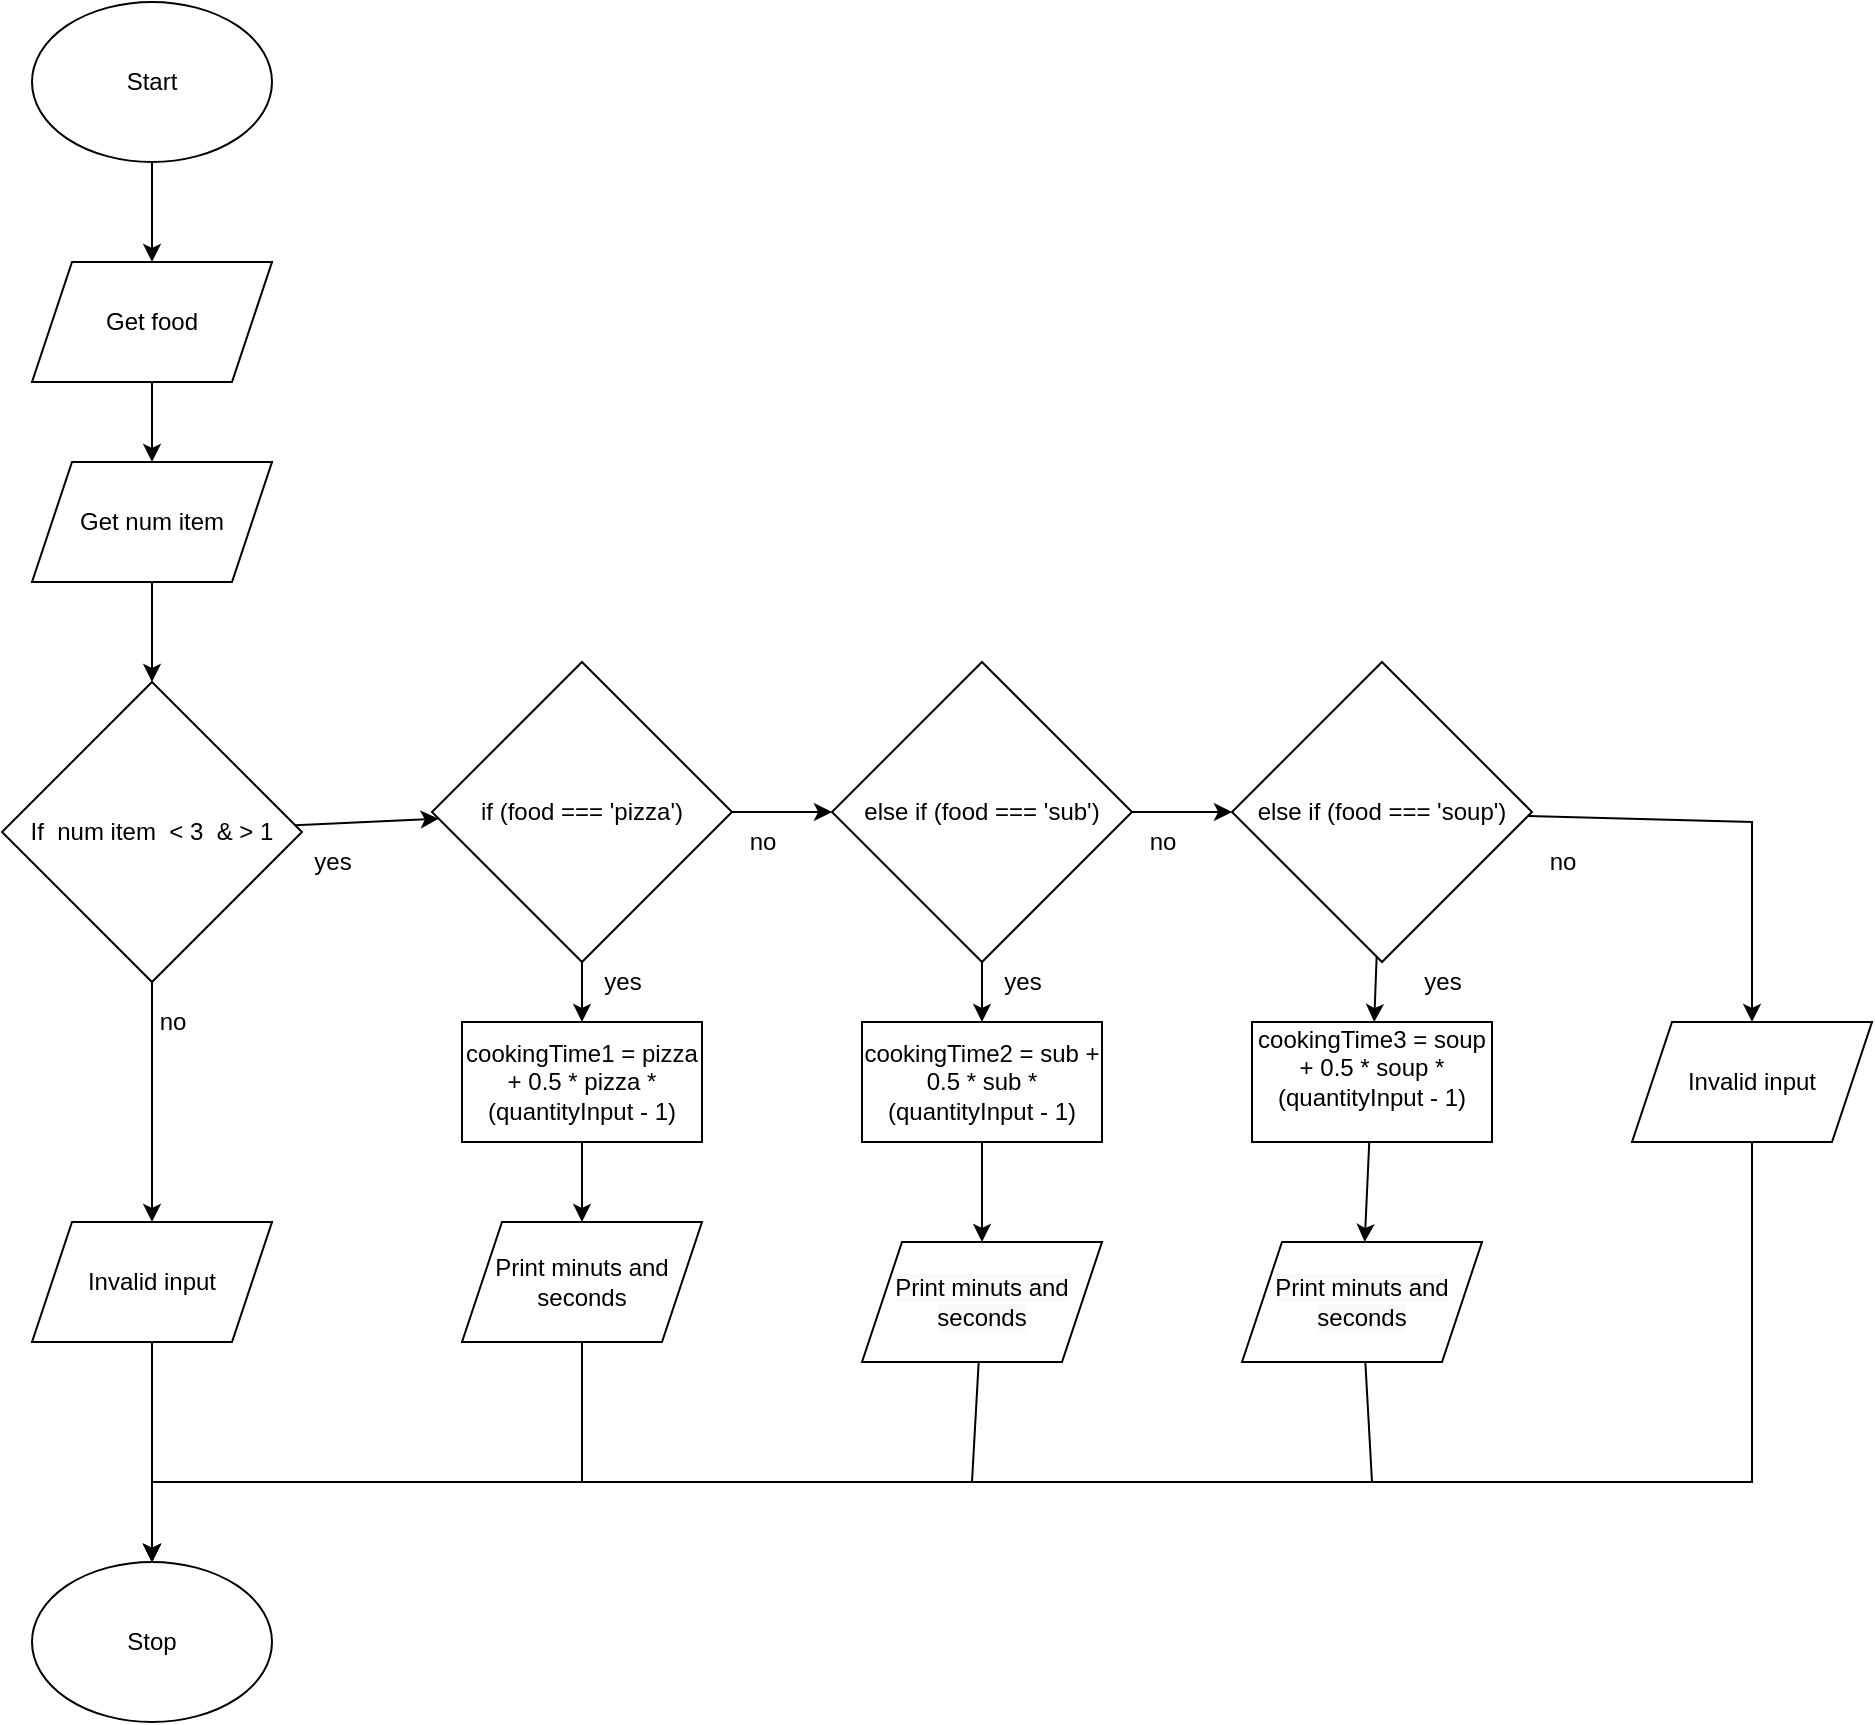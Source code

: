 <mxfile>
    <diagram id="FPwjY0aQeW3K4zonFg4a" name="Page-1">
        <mxGraphModel dx="723" dy="1804" grid="1" gridSize="10" guides="1" tooltips="1" connect="1" arrows="1" fold="1" page="1" pageScale="1" pageWidth="827" pageHeight="1169" math="0" shadow="0">
            <root>
                <mxCell id="0"/>
                <mxCell id="1" parent="0"/>
                <mxCell id="2" value="Stop" style="ellipse;whiteSpace=wrap;html=1;" vertex="1" parent="1">
                    <mxGeometry x="160" y="570" width="120" height="80" as="geometry"/>
                </mxCell>
                <mxCell id="27" value="" style="edgeStyle=none;html=1;" edge="1" parent="1" source="3" target="5">
                    <mxGeometry relative="1" as="geometry"/>
                </mxCell>
                <mxCell id="3" value="Start" style="ellipse;whiteSpace=wrap;html=1;" vertex="1" parent="1">
                    <mxGeometry x="160" y="-210" width="120" height="80" as="geometry"/>
                </mxCell>
                <mxCell id="29" value="" style="edgeStyle=none;html=1;" edge="1" parent="1" source="4" target="6">
                    <mxGeometry relative="1" as="geometry"/>
                </mxCell>
                <mxCell id="4" value="Get num item" style="shape=parallelogram;perimeter=parallelogramPerimeter;whiteSpace=wrap;html=1;fixedSize=1;" vertex="1" parent="1">
                    <mxGeometry x="160" y="20" width="120" height="60" as="geometry"/>
                </mxCell>
                <mxCell id="28" value="" style="edgeStyle=none;html=1;" edge="1" parent="1" source="5" target="4">
                    <mxGeometry relative="1" as="geometry"/>
                </mxCell>
                <mxCell id="5" value="Get food" style="shape=parallelogram;perimeter=parallelogramPerimeter;whiteSpace=wrap;html=1;fixedSize=1;" vertex="1" parent="1">
                    <mxGeometry x="160" y="-80" width="120" height="60" as="geometry"/>
                </mxCell>
                <mxCell id="30" value="" style="edgeStyle=none;html=1;" edge="1" parent="1" source="6" target="9">
                    <mxGeometry relative="1" as="geometry"/>
                </mxCell>
                <mxCell id="39" value="" style="edgeStyle=none;rounded=0;html=1;" edge="1" parent="1" source="6" target="10">
                    <mxGeometry relative="1" as="geometry"/>
                </mxCell>
                <mxCell id="6" value="If&amp;nbsp; num item&amp;nbsp; &amp;lt; 3&amp;nbsp; &amp;amp; &amp;gt; 1" style="rhombus;whiteSpace=wrap;html=1;" vertex="1" parent="1">
                    <mxGeometry x="145" y="130" width="150" height="150" as="geometry"/>
                </mxCell>
                <mxCell id="22" value="" style="edgeStyle=none;html=1;" edge="1" parent="1" source="7" target="19">
                    <mxGeometry relative="1" as="geometry"/>
                </mxCell>
                <mxCell id="32" value="" style="edgeStyle=none;html=1;" edge="1" parent="1" source="7" target="8">
                    <mxGeometry relative="1" as="geometry"/>
                </mxCell>
                <mxCell id="7" value="else if (food === 'sub')" style="rhombus;whiteSpace=wrap;html=1;" vertex="1" parent="1">
                    <mxGeometry x="560" y="120" width="150" height="150" as="geometry"/>
                </mxCell>
                <mxCell id="25" value="" style="edgeStyle=none;html=1;" edge="1" parent="1" source="8" target="21">
                    <mxGeometry relative="1" as="geometry"/>
                </mxCell>
                <mxCell id="33" style="edgeStyle=none;html=1;entryX=0.5;entryY=0;entryDx=0;entryDy=0;rounded=0;" edge="1" parent="1" source="8" target="26">
                    <mxGeometry relative="1" as="geometry">
                        <Array as="points">
                            <mxPoint x="1020" y="200"/>
                        </Array>
                    </mxGeometry>
                </mxCell>
                <mxCell id="8" value="else if (food === 'soup')" style="rhombus;whiteSpace=wrap;html=1;" vertex="1" parent="1">
                    <mxGeometry x="760" y="120" width="150" height="150" as="geometry"/>
                </mxCell>
                <mxCell id="17" value="" style="edgeStyle=none;html=1;" edge="1" parent="1" source="9" target="15">
                    <mxGeometry relative="1" as="geometry"/>
                </mxCell>
                <mxCell id="31" value="" style="edgeStyle=none;html=1;" edge="1" parent="1" source="9" target="7">
                    <mxGeometry relative="1" as="geometry"/>
                </mxCell>
                <mxCell id="9" value="if (food === 'pizza')" style="rhombus;whiteSpace=wrap;html=1;" vertex="1" parent="1">
                    <mxGeometry x="360" y="120" width="150" height="150" as="geometry"/>
                </mxCell>
                <mxCell id="38" style="edgeStyle=none;rounded=0;html=1;entryX=0.5;entryY=0;entryDx=0;entryDy=0;" edge="1" parent="1" source="10" target="2">
                    <mxGeometry relative="1" as="geometry"/>
                </mxCell>
                <mxCell id="10" value="Invalid input" style="shape=parallelogram;perimeter=parallelogramPerimeter;whiteSpace=wrap;html=1;fixedSize=1;" vertex="1" parent="1">
                    <mxGeometry x="160" y="400" width="120" height="60" as="geometry"/>
                </mxCell>
                <mxCell id="36" style="edgeStyle=none;rounded=0;html=1;entryX=0.5;entryY=0;entryDx=0;entryDy=0;" edge="1" parent="1" source="12" target="2">
                    <mxGeometry relative="1" as="geometry">
                        <Array as="points">
                            <mxPoint x="830" y="530"/>
                            <mxPoint x="220" y="530"/>
                        </Array>
                    </mxGeometry>
                </mxCell>
                <mxCell id="12" value="&#10;&#10;&lt;span style=&quot;color: rgb(0, 0, 0); font-family: helvetica; font-size: 12px; font-style: normal; font-weight: 400; letter-spacing: normal; text-align: center; text-indent: 0px; text-transform: none; word-spacing: 0px; background-color: rgb(248, 249, 250); display: inline; float: none;&quot;&gt;Print minuts and seconds&lt;/span&gt;&#10;&#10;" style="shape=parallelogram;perimeter=parallelogramPerimeter;whiteSpace=wrap;html=1;fixedSize=1;" vertex="1" parent="1">
                    <mxGeometry x="765" y="410" width="120" height="60" as="geometry"/>
                </mxCell>
                <mxCell id="35" style="edgeStyle=none;rounded=0;html=1;entryX=0.5;entryY=0;entryDx=0;entryDy=0;" edge="1" parent="1" source="13" target="2">
                    <mxGeometry relative="1" as="geometry">
                        <Array as="points">
                            <mxPoint x="630" y="530"/>
                            <mxPoint x="220" y="530"/>
                        </Array>
                    </mxGeometry>
                </mxCell>
                <mxCell id="13" value="&#10;&#10;&lt;span style=&quot;color: rgb(0, 0, 0); font-family: helvetica; font-size: 12px; font-style: normal; font-weight: 400; letter-spacing: normal; text-align: center; text-indent: 0px; text-transform: none; word-spacing: 0px; background-color: rgb(248, 249, 250); display: inline; float: none;&quot;&gt;Print minuts and seconds&lt;/span&gt;&#10;&#10;" style="shape=parallelogram;perimeter=parallelogramPerimeter;whiteSpace=wrap;html=1;fixedSize=1;" vertex="1" parent="1">
                    <mxGeometry x="575" y="410" width="120" height="60" as="geometry"/>
                </mxCell>
                <mxCell id="34" style="edgeStyle=none;rounded=0;html=1;entryX=0.5;entryY=0;entryDx=0;entryDy=0;" edge="1" parent="1" source="14" target="2">
                    <mxGeometry relative="1" as="geometry">
                        <Array as="points">
                            <mxPoint x="435" y="530"/>
                            <mxPoint x="220" y="530"/>
                        </Array>
                    </mxGeometry>
                </mxCell>
                <mxCell id="14" value="Print minuts and seconds" style="shape=parallelogram;perimeter=parallelogramPerimeter;whiteSpace=wrap;html=1;fixedSize=1;" vertex="1" parent="1">
                    <mxGeometry x="375" y="400" width="120" height="60" as="geometry"/>
                </mxCell>
                <mxCell id="18" value="" style="edgeStyle=none;html=1;" edge="1" parent="1" source="15" target="14">
                    <mxGeometry relative="1" as="geometry"/>
                </mxCell>
                <mxCell id="15" value="cookingTime1 = pizza + 0.5 * pizza * (quantityInput - 1)" style="rounded=0;whiteSpace=wrap;html=1;" vertex="1" parent="1">
                    <mxGeometry x="375" y="300" width="120" height="60" as="geometry"/>
                </mxCell>
                <mxCell id="23" value="" style="edgeStyle=none;html=1;" edge="1" parent="1" source="19" target="13">
                    <mxGeometry relative="1" as="geometry"/>
                </mxCell>
                <mxCell id="19" value="cookingTime2 = sub + 0.5 * sub * (quantityInput - 1)" style="rounded=0;whiteSpace=wrap;html=1;" vertex="1" parent="1">
                    <mxGeometry x="575" y="300" width="120" height="60" as="geometry"/>
                </mxCell>
                <mxCell id="24" value="" style="edgeStyle=none;html=1;" edge="1" parent="1" source="21" target="12">
                    <mxGeometry relative="1" as="geometry"/>
                </mxCell>
                <mxCell id="21" value="&lt;div&gt;cookingTime3 = soup + 0.5 * soup * (quantityInput - 1)&lt;/div&gt;&lt;div&gt;&lt;br&gt;&lt;/div&gt;" style="rounded=0;whiteSpace=wrap;html=1;" vertex="1" parent="1">
                    <mxGeometry x="770" y="300" width="120" height="60" as="geometry"/>
                </mxCell>
                <mxCell id="37" style="edgeStyle=none;rounded=0;html=1;entryX=0.5;entryY=0;entryDx=0;entryDy=0;" edge="1" parent="1" source="26" target="2">
                    <mxGeometry relative="1" as="geometry">
                        <Array as="points">
                            <mxPoint x="1020" y="530"/>
                            <mxPoint x="220" y="530"/>
                        </Array>
                    </mxGeometry>
                </mxCell>
                <mxCell id="26" value="Invalid input" style="shape=parallelogram;perimeter=parallelogramPerimeter;whiteSpace=wrap;html=1;fixedSize=1;" vertex="1" parent="1">
                    <mxGeometry x="960" y="300" width="120" height="60" as="geometry"/>
                </mxCell>
                <mxCell id="40" value="no" style="text;html=1;align=center;verticalAlign=middle;resizable=0;points=[];autosize=1;strokeColor=none;fillColor=none;" vertex="1" parent="1">
                    <mxGeometry x="215" y="290" width="30" height="20" as="geometry"/>
                </mxCell>
                <mxCell id="41" value="yes" style="text;html=1;align=center;verticalAlign=middle;resizable=0;points=[];autosize=1;strokeColor=none;fillColor=none;" vertex="1" parent="1">
                    <mxGeometry x="295" y="210" width="30" height="20" as="geometry"/>
                </mxCell>
                <mxCell id="42" value="yes" style="text;html=1;align=center;verticalAlign=middle;resizable=0;points=[];autosize=1;strokeColor=none;fillColor=none;" vertex="1" parent="1">
                    <mxGeometry x="440" y="270" width="30" height="20" as="geometry"/>
                </mxCell>
                <mxCell id="43" value="yes" style="text;html=1;align=center;verticalAlign=middle;resizable=0;points=[];autosize=1;strokeColor=none;fillColor=none;" vertex="1" parent="1">
                    <mxGeometry x="640" y="270" width="30" height="20" as="geometry"/>
                </mxCell>
                <mxCell id="44" value="yes" style="text;html=1;align=center;verticalAlign=middle;resizable=0;points=[];autosize=1;strokeColor=none;fillColor=none;" vertex="1" parent="1">
                    <mxGeometry x="850" y="270" width="30" height="20" as="geometry"/>
                </mxCell>
                <mxCell id="45" value="no" style="text;html=1;align=center;verticalAlign=middle;resizable=0;points=[];autosize=1;strokeColor=none;fillColor=none;" vertex="1" parent="1">
                    <mxGeometry x="510" y="200" width="30" height="20" as="geometry"/>
                </mxCell>
                <mxCell id="46" value="no" style="text;html=1;align=center;verticalAlign=middle;resizable=0;points=[];autosize=1;strokeColor=none;fillColor=none;" vertex="1" parent="1">
                    <mxGeometry x="710" y="200" width="30" height="20" as="geometry"/>
                </mxCell>
                <mxCell id="47" value="no" style="text;html=1;align=center;verticalAlign=middle;resizable=0;points=[];autosize=1;strokeColor=none;fillColor=none;" vertex="1" parent="1">
                    <mxGeometry x="910" y="210" width="30" height="20" as="geometry"/>
                </mxCell>
            </root>
        </mxGraphModel>
    </diagram>
</mxfile>